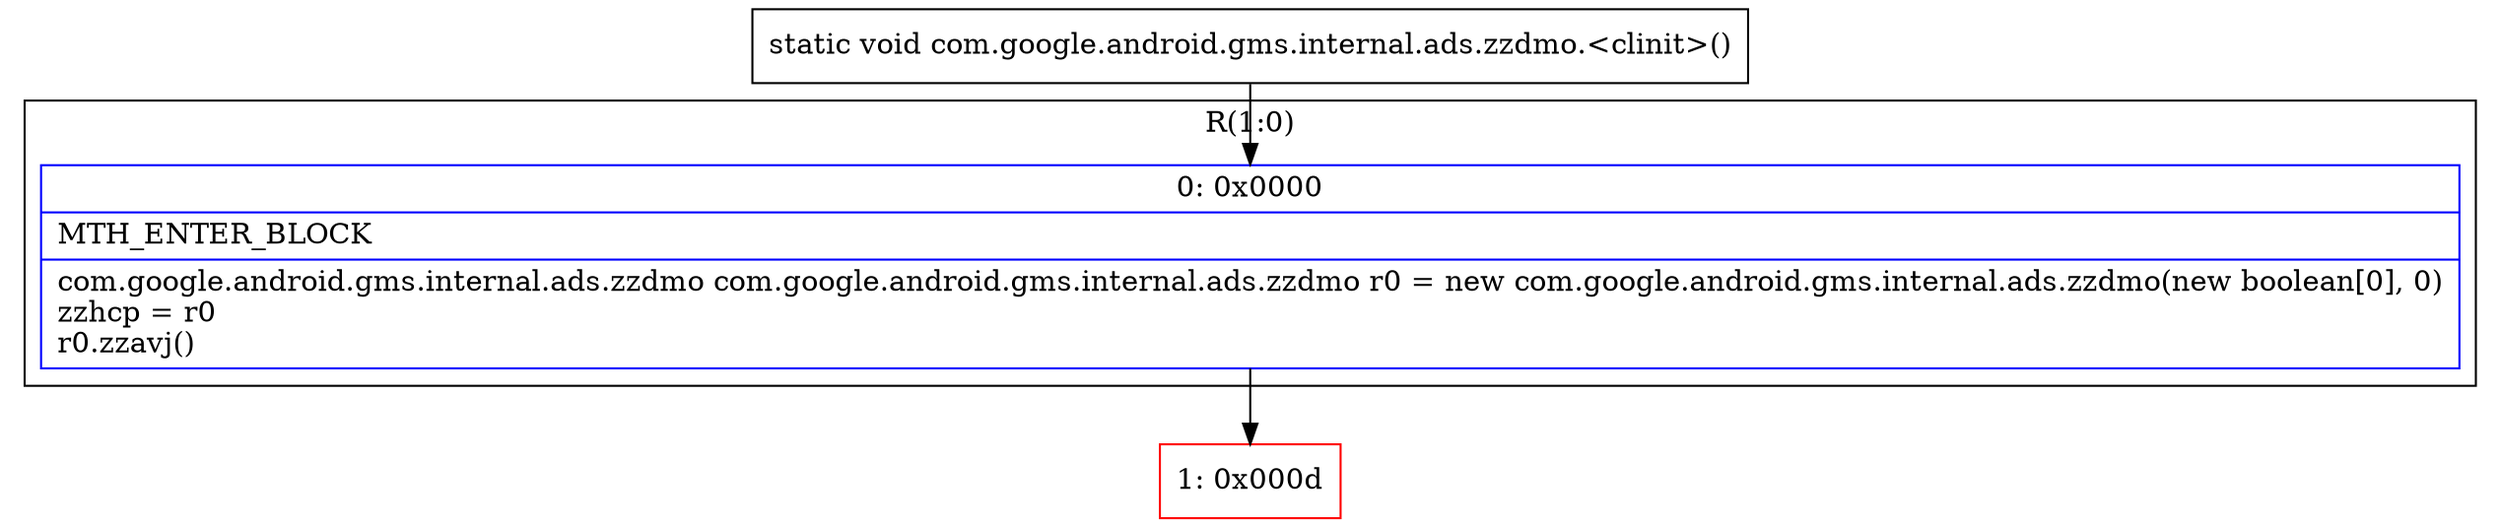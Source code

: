 digraph "CFG forcom.google.android.gms.internal.ads.zzdmo.\<clinit\>()V" {
subgraph cluster_Region_2087188711 {
label = "R(1:0)";
node [shape=record,color=blue];
Node_0 [shape=record,label="{0\:\ 0x0000|MTH_ENTER_BLOCK\l|com.google.android.gms.internal.ads.zzdmo com.google.android.gms.internal.ads.zzdmo r0 = new com.google.android.gms.internal.ads.zzdmo(new boolean[0], 0)\lzzhcp = r0\lr0.zzavj()\l}"];
}
Node_1 [shape=record,color=red,label="{1\:\ 0x000d}"];
MethodNode[shape=record,label="{static void com.google.android.gms.internal.ads.zzdmo.\<clinit\>() }"];
MethodNode -> Node_0;
Node_0 -> Node_1;
}

